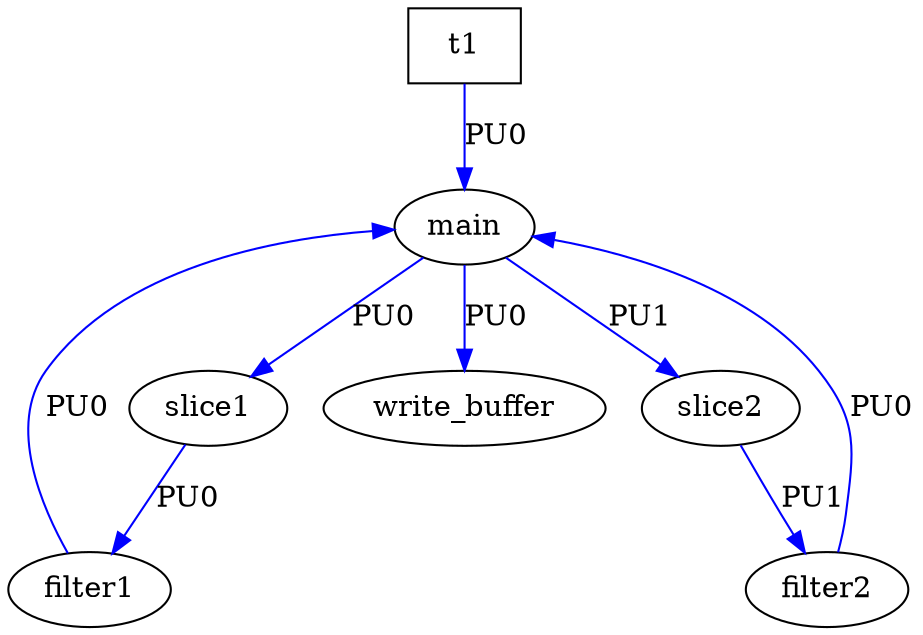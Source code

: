 digraph my_graph {
  overlap = scale;
   main[label="main"];
   slice1[label="slice1"];
   slice2[label="slice2"];
   filter1[label="filter1"];
   filter2[label="filter2"];
   write_buffer[label="write_buffer"];
   t1[label="t1",shape=box ];
   t1 -> main[label="PU0", color=blue];
   main -> slice1[label="PU0", color=blue];
   main -> slice2[label="PU1", color=blue];
   slice1 -> filter1[label="PU0", color=blue];
   slice2 -> filter2[label="PU1", color=blue];
   filter1 -> main[label="PU0", color=blue];
   filter2 -> main[label="PU0", color=blue];
   main -> write_buffer[label="PU0", color=blue];
}
